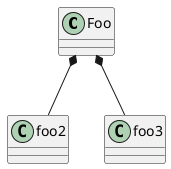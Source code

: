 {
  "sha1": "1zdc7stqycoicocjocq7yv4n7z7q1pw",
  "insertion": {
    "when": "2024-05-30T20:48:19.858Z",
    "user": "plantuml@gmail.com"
  }
}
@startuml
class Foo
Foo *-- foo2
Foo *-- foo3
@enduml
